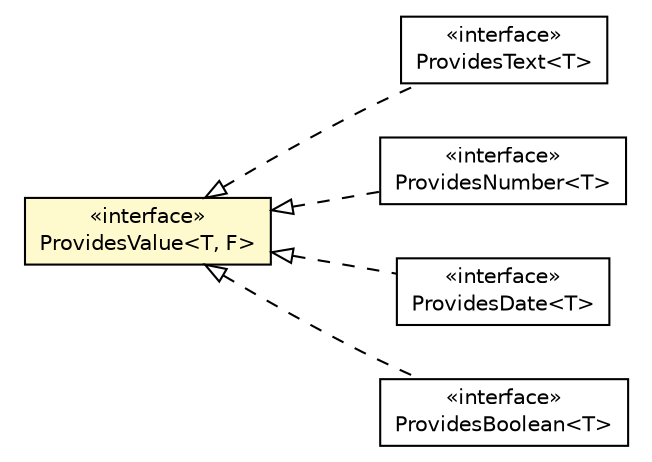 #!/usr/local/bin/dot
#
# Class diagram 
# Generated by UMLGraph version R5_6-24-gf6e263 (http://www.umlgraph.org/)
#

digraph G {
	edge [fontname="Helvetica",fontsize=10,labelfontname="Helvetica",labelfontsize=10];
	node [fontname="Helvetica",fontsize=10,shape=plaintext];
	nodesep=0.25;
	ranksep=0.5;
	rankdir=LR;
	// org.turbogwt.core.util.shared.ProvidesValue<T, F>
	c1343 [label=<<table title="org.turbogwt.core.util.shared.ProvidesValue" border="0" cellborder="1" cellspacing="0" cellpadding="2" port="p" bgcolor="lemonChiffon" href="./ProvidesValue.html">
		<tr><td><table border="0" cellspacing="0" cellpadding="1">
<tr><td align="center" balign="center"> &#171;interface&#187; </td></tr>
<tr><td align="center" balign="center"> ProvidesValue&lt;T, F&gt; </td></tr>
		</table></td></tr>
		</table>>, URL="./ProvidesValue.html", fontname="Helvetica", fontcolor="black", fontsize=10.0];
	// org.turbogwt.core.util.shared.ProvidesText<T>
	c1344 [label=<<table title="org.turbogwt.core.util.shared.ProvidesText" border="0" cellborder="1" cellspacing="0" cellpadding="2" port="p" href="./ProvidesText.html">
		<tr><td><table border="0" cellspacing="0" cellpadding="1">
<tr><td align="center" balign="center"> &#171;interface&#187; </td></tr>
<tr><td align="center" balign="center"> ProvidesText&lt;T&gt; </td></tr>
		</table></td></tr>
		</table>>, URL="./ProvidesText.html", fontname="Helvetica", fontcolor="black", fontsize=10.0];
	// org.turbogwt.core.util.shared.ProvidesNumber<T>
	c1345 [label=<<table title="org.turbogwt.core.util.shared.ProvidesNumber" border="0" cellborder="1" cellspacing="0" cellpadding="2" port="p" href="./ProvidesNumber.html">
		<tr><td><table border="0" cellspacing="0" cellpadding="1">
<tr><td align="center" balign="center"> &#171;interface&#187; </td></tr>
<tr><td align="center" balign="center"> ProvidesNumber&lt;T&gt; </td></tr>
		</table></td></tr>
		</table>>, URL="./ProvidesNumber.html", fontname="Helvetica", fontcolor="black", fontsize=10.0];
	// org.turbogwt.core.util.shared.ProvidesDate<T>
	c1346 [label=<<table title="org.turbogwt.core.util.shared.ProvidesDate" border="0" cellborder="1" cellspacing="0" cellpadding="2" port="p" href="./ProvidesDate.html">
		<tr><td><table border="0" cellspacing="0" cellpadding="1">
<tr><td align="center" balign="center"> &#171;interface&#187; </td></tr>
<tr><td align="center" balign="center"> ProvidesDate&lt;T&gt; </td></tr>
		</table></td></tr>
		</table>>, URL="./ProvidesDate.html", fontname="Helvetica", fontcolor="black", fontsize=10.0];
	// org.turbogwt.core.util.shared.ProvidesBoolean<T>
	c1347 [label=<<table title="org.turbogwt.core.util.shared.ProvidesBoolean" border="0" cellborder="1" cellspacing="0" cellpadding="2" port="p" href="./ProvidesBoolean.html">
		<tr><td><table border="0" cellspacing="0" cellpadding="1">
<tr><td align="center" balign="center"> &#171;interface&#187; </td></tr>
<tr><td align="center" balign="center"> ProvidesBoolean&lt;T&gt; </td></tr>
		</table></td></tr>
		</table>>, URL="./ProvidesBoolean.html", fontname="Helvetica", fontcolor="black", fontsize=10.0];
	//org.turbogwt.core.util.shared.ProvidesText<T> implements org.turbogwt.core.util.shared.ProvidesValue<T, F>
	c1343:p -> c1344:p [dir=back,arrowtail=empty,style=dashed];
	//org.turbogwt.core.util.shared.ProvidesNumber<T> implements org.turbogwt.core.util.shared.ProvidesValue<T, F>
	c1343:p -> c1345:p [dir=back,arrowtail=empty,style=dashed];
	//org.turbogwt.core.util.shared.ProvidesDate<T> implements org.turbogwt.core.util.shared.ProvidesValue<T, F>
	c1343:p -> c1346:p [dir=back,arrowtail=empty,style=dashed];
	//org.turbogwt.core.util.shared.ProvidesBoolean<T> implements org.turbogwt.core.util.shared.ProvidesValue<T, F>
	c1343:p -> c1347:p [dir=back,arrowtail=empty,style=dashed];
}

